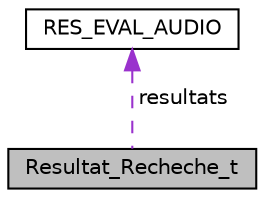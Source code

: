digraph "Resultat_Recheche_t"
{
  edge [fontname="Helvetica",fontsize="10",labelfontname="Helvetica",labelfontsize="10"];
  node [fontname="Helvetica",fontsize="10",shape=record];
  Node1 [label="Resultat_Recheche_t",height=0.2,width=0.4,color="black", fillcolor="grey75", style="filled", fontcolor="black"];
  Node2 -> Node1 [dir="back",color="darkorchid3",fontsize="10",style="dashed",label=" resultats" ,fontname="Helvetica"];
  Node2 [label="RES_EVAL_AUDIO",height=0.2,width=0.4,color="black", fillcolor="white", style="filled",URL="$struct_r_e_s___e_v_a_l___a_u_d_i_o.html"];
}
